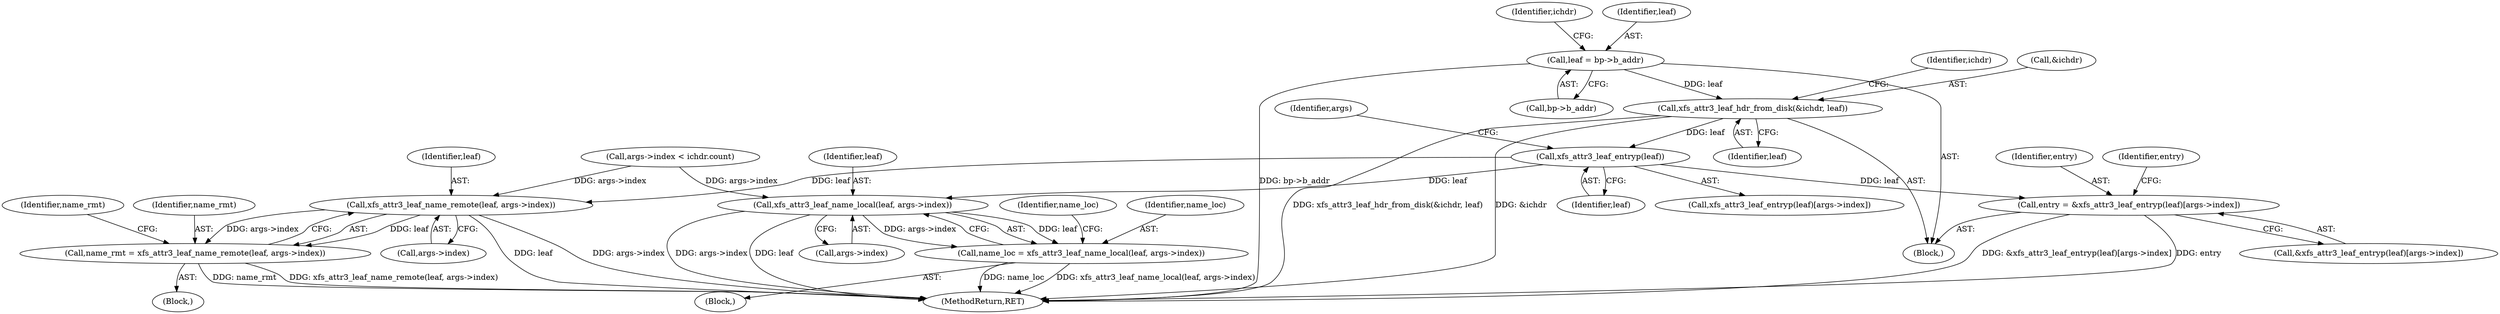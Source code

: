 digraph "0_linux_8275cdd0e7ac550dcce2b3ef6d2fb3b808c1ae59_5@pointer" {
"1000115" [label="(Call,xfs_attr3_leaf_hdr_from_disk(&ichdr, leaf))"];
"1000110" [label="(Call,leaf = bp->b_addr)"];
"1000144" [label="(Call,xfs_attr3_leaf_entryp(leaf))"];
"1000140" [label="(Call,entry = &xfs_attr3_leaf_entryp(leaf)[args->index])"];
"1000158" [label="(Call,xfs_attr3_leaf_name_local(leaf, args->index))"];
"1000156" [label="(Call,name_loc = xfs_attr3_leaf_name_local(leaf, args->index))"];
"1000241" [label="(Call,xfs_attr3_leaf_name_remote(leaf, args->index))"];
"1000239" [label="(Call,name_rmt = xfs_attr3_leaf_name_remote(leaf, args->index))"];
"1000116" [label="(Call,&ichdr)"];
"1000143" [label="(Call,xfs_attr3_leaf_entryp(leaf)[args->index])"];
"1000133" [label="(Call,args->index < ichdr.count)"];
"1000241" [label="(Call,xfs_attr3_leaf_name_remote(leaf, args->index))"];
"1000156" [label="(Call,name_loc = xfs_attr3_leaf_name_local(leaf, args->index))"];
"1000239" [label="(Call,name_rmt = xfs_attr3_leaf_name_remote(leaf, args->index))"];
"1000141" [label="(Identifier,entry)"];
"1000118" [label="(Identifier,leaf)"];
"1000152" [label="(Identifier,entry)"];
"1000155" [label="(Block,)"];
"1000115" [label="(Call,xfs_attr3_leaf_hdr_from_disk(&ichdr, leaf))"];
"1000166" [label="(Identifier,name_loc)"];
"1000159" [label="(Identifier,leaf)"];
"1000140" [label="(Call,entry = &xfs_attr3_leaf_entryp(leaf)[args->index])"];
"1000142" [label="(Call,&xfs_attr3_leaf_entryp(leaf)[args->index])"];
"1000110" [label="(Call,leaf = bp->b_addr)"];
"1000145" [label="(Identifier,leaf)"];
"1000240" [label="(Identifier,name_rmt)"];
"1000157" [label="(Identifier,name_loc)"];
"1000144" [label="(Call,xfs_attr3_leaf_entryp(leaf))"];
"1000328" [label="(MethodReturn,RET)"];
"1000117" [label="(Identifier,ichdr)"];
"1000249" [label="(Identifier,name_rmt)"];
"1000103" [label="(Block,)"];
"1000112" [label="(Call,bp->b_addr)"];
"1000111" [label="(Identifier,leaf)"];
"1000242" [label="(Identifier,leaf)"];
"1000158" [label="(Call,xfs_attr3_leaf_name_local(leaf, args->index))"];
"1000238" [label="(Block,)"];
"1000243" [label="(Call,args->index)"];
"1000122" [label="(Identifier,ichdr)"];
"1000147" [label="(Identifier,args)"];
"1000160" [label="(Call,args->index)"];
"1000115" -> "1000103"  [label="AST: "];
"1000115" -> "1000118"  [label="CFG: "];
"1000116" -> "1000115"  [label="AST: "];
"1000118" -> "1000115"  [label="AST: "];
"1000122" -> "1000115"  [label="CFG: "];
"1000115" -> "1000328"  [label="DDG: xfs_attr3_leaf_hdr_from_disk(&ichdr, leaf)"];
"1000115" -> "1000328"  [label="DDG: &ichdr"];
"1000110" -> "1000115"  [label="DDG: leaf"];
"1000115" -> "1000144"  [label="DDG: leaf"];
"1000110" -> "1000103"  [label="AST: "];
"1000110" -> "1000112"  [label="CFG: "];
"1000111" -> "1000110"  [label="AST: "];
"1000112" -> "1000110"  [label="AST: "];
"1000117" -> "1000110"  [label="CFG: "];
"1000110" -> "1000328"  [label="DDG: bp->b_addr"];
"1000144" -> "1000143"  [label="AST: "];
"1000144" -> "1000145"  [label="CFG: "];
"1000145" -> "1000144"  [label="AST: "];
"1000147" -> "1000144"  [label="CFG: "];
"1000144" -> "1000140"  [label="DDG: leaf"];
"1000144" -> "1000158"  [label="DDG: leaf"];
"1000144" -> "1000241"  [label="DDG: leaf"];
"1000140" -> "1000103"  [label="AST: "];
"1000140" -> "1000142"  [label="CFG: "];
"1000141" -> "1000140"  [label="AST: "];
"1000142" -> "1000140"  [label="AST: "];
"1000152" -> "1000140"  [label="CFG: "];
"1000140" -> "1000328"  [label="DDG: &xfs_attr3_leaf_entryp(leaf)[args->index]"];
"1000140" -> "1000328"  [label="DDG: entry"];
"1000158" -> "1000156"  [label="AST: "];
"1000158" -> "1000160"  [label="CFG: "];
"1000159" -> "1000158"  [label="AST: "];
"1000160" -> "1000158"  [label="AST: "];
"1000156" -> "1000158"  [label="CFG: "];
"1000158" -> "1000328"  [label="DDG: leaf"];
"1000158" -> "1000328"  [label="DDG: args->index"];
"1000158" -> "1000156"  [label="DDG: leaf"];
"1000158" -> "1000156"  [label="DDG: args->index"];
"1000133" -> "1000158"  [label="DDG: args->index"];
"1000156" -> "1000155"  [label="AST: "];
"1000157" -> "1000156"  [label="AST: "];
"1000166" -> "1000156"  [label="CFG: "];
"1000156" -> "1000328"  [label="DDG: name_loc"];
"1000156" -> "1000328"  [label="DDG: xfs_attr3_leaf_name_local(leaf, args->index)"];
"1000241" -> "1000239"  [label="AST: "];
"1000241" -> "1000243"  [label="CFG: "];
"1000242" -> "1000241"  [label="AST: "];
"1000243" -> "1000241"  [label="AST: "];
"1000239" -> "1000241"  [label="CFG: "];
"1000241" -> "1000328"  [label="DDG: leaf"];
"1000241" -> "1000328"  [label="DDG: args->index"];
"1000241" -> "1000239"  [label="DDG: leaf"];
"1000241" -> "1000239"  [label="DDG: args->index"];
"1000133" -> "1000241"  [label="DDG: args->index"];
"1000239" -> "1000238"  [label="AST: "];
"1000240" -> "1000239"  [label="AST: "];
"1000249" -> "1000239"  [label="CFG: "];
"1000239" -> "1000328"  [label="DDG: name_rmt"];
"1000239" -> "1000328"  [label="DDG: xfs_attr3_leaf_name_remote(leaf, args->index)"];
}
